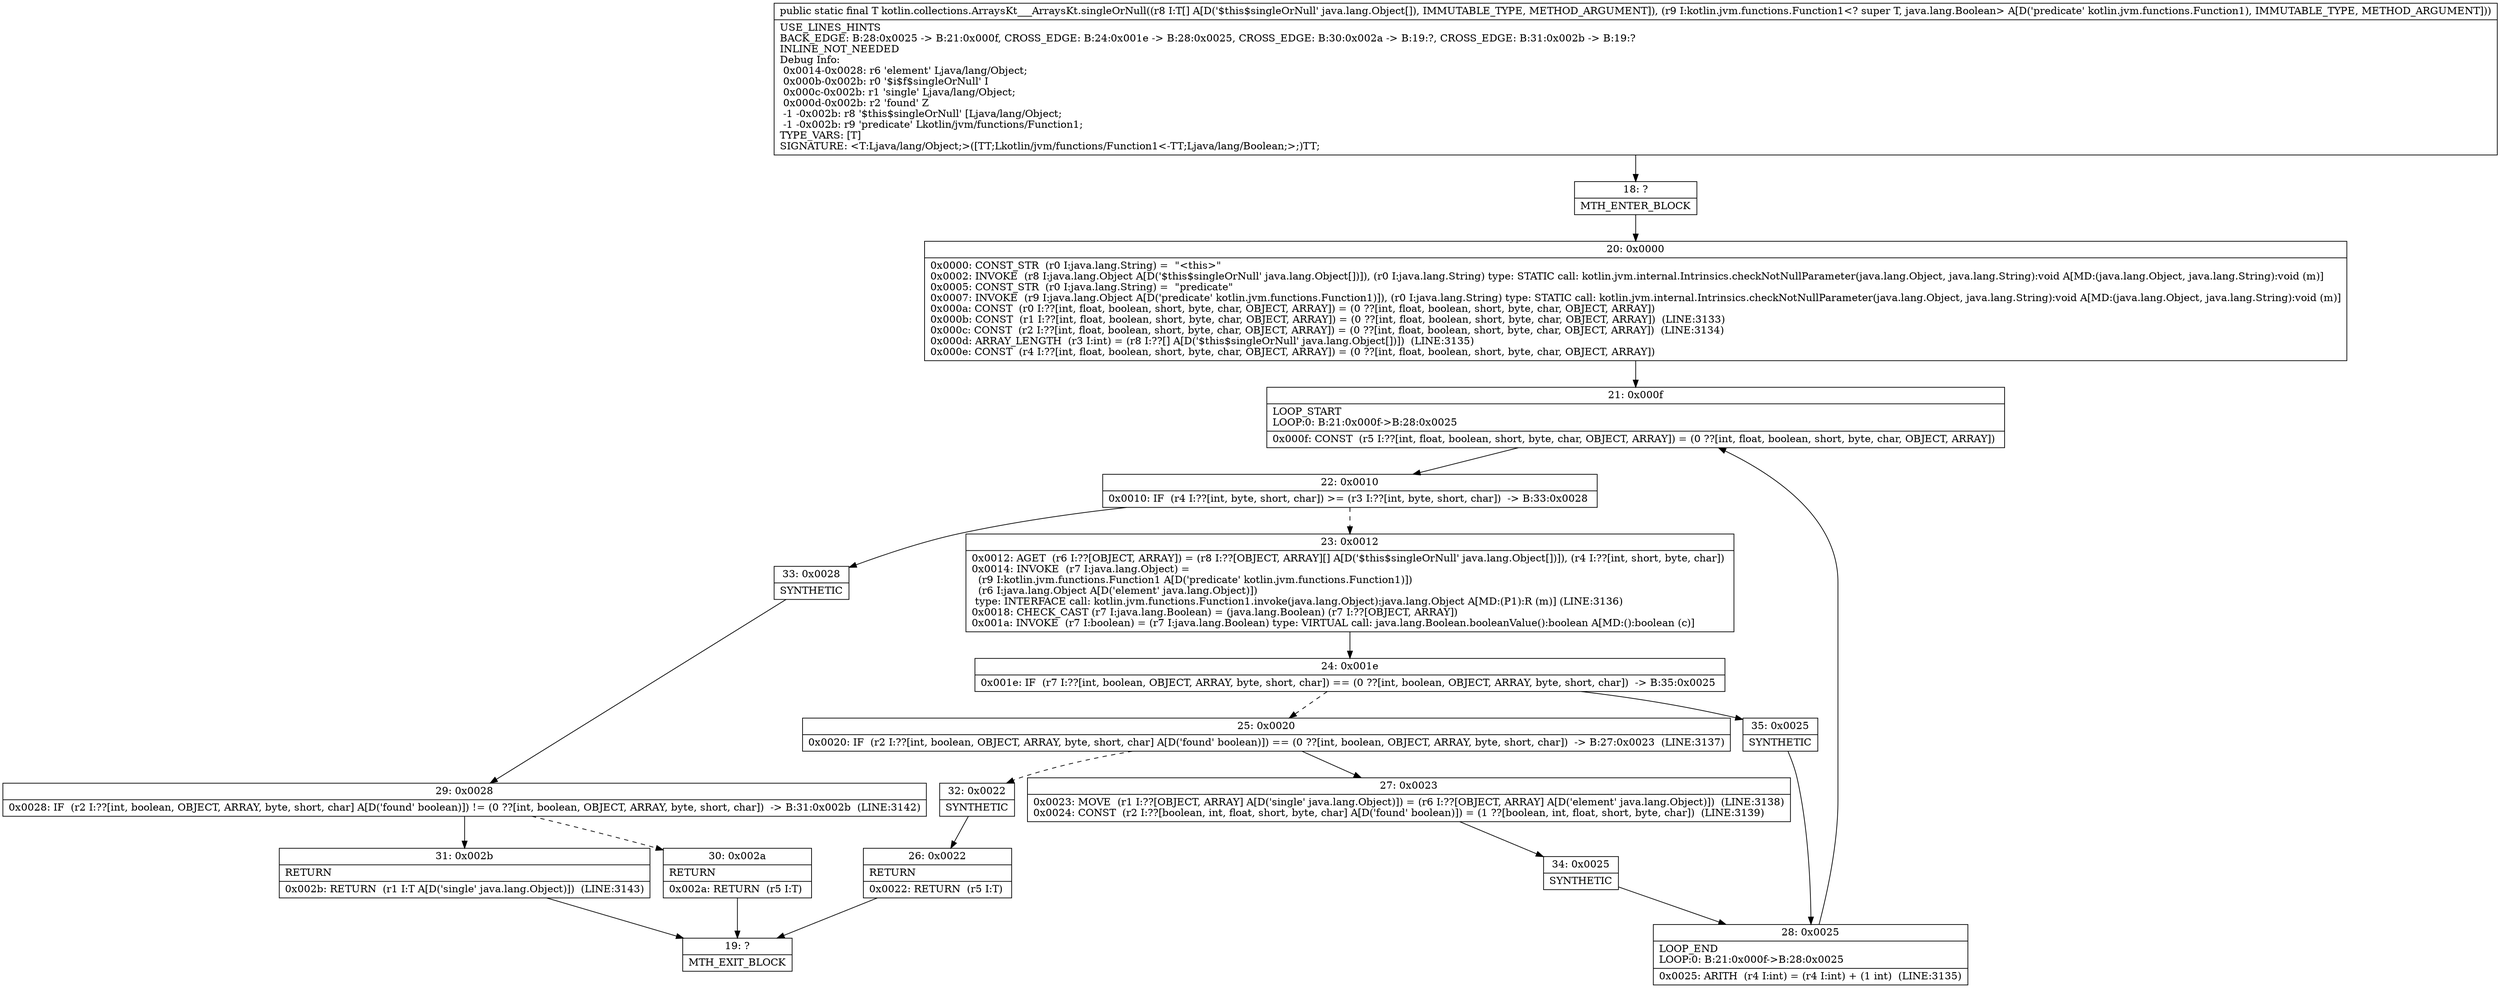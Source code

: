 digraph "CFG forkotlin.collections.ArraysKt___ArraysKt.singleOrNull([Ljava\/lang\/Object;Lkotlin\/jvm\/functions\/Function1;)Ljava\/lang\/Object;" {
Node_18 [shape=record,label="{18\:\ ?|MTH_ENTER_BLOCK\l}"];
Node_20 [shape=record,label="{20\:\ 0x0000|0x0000: CONST_STR  (r0 I:java.lang.String) =  \"\<this\>\" \l0x0002: INVOKE  (r8 I:java.lang.Object A[D('$this$singleOrNull' java.lang.Object[])]), (r0 I:java.lang.String) type: STATIC call: kotlin.jvm.internal.Intrinsics.checkNotNullParameter(java.lang.Object, java.lang.String):void A[MD:(java.lang.Object, java.lang.String):void (m)]\l0x0005: CONST_STR  (r0 I:java.lang.String) =  \"predicate\" \l0x0007: INVOKE  (r9 I:java.lang.Object A[D('predicate' kotlin.jvm.functions.Function1)]), (r0 I:java.lang.String) type: STATIC call: kotlin.jvm.internal.Intrinsics.checkNotNullParameter(java.lang.Object, java.lang.String):void A[MD:(java.lang.Object, java.lang.String):void (m)]\l0x000a: CONST  (r0 I:??[int, float, boolean, short, byte, char, OBJECT, ARRAY]) = (0 ??[int, float, boolean, short, byte, char, OBJECT, ARRAY]) \l0x000b: CONST  (r1 I:??[int, float, boolean, short, byte, char, OBJECT, ARRAY]) = (0 ??[int, float, boolean, short, byte, char, OBJECT, ARRAY])  (LINE:3133)\l0x000c: CONST  (r2 I:??[int, float, boolean, short, byte, char, OBJECT, ARRAY]) = (0 ??[int, float, boolean, short, byte, char, OBJECT, ARRAY])  (LINE:3134)\l0x000d: ARRAY_LENGTH  (r3 I:int) = (r8 I:??[] A[D('$this$singleOrNull' java.lang.Object[])])  (LINE:3135)\l0x000e: CONST  (r4 I:??[int, float, boolean, short, byte, char, OBJECT, ARRAY]) = (0 ??[int, float, boolean, short, byte, char, OBJECT, ARRAY]) \l}"];
Node_21 [shape=record,label="{21\:\ 0x000f|LOOP_START\lLOOP:0: B:21:0x000f\-\>B:28:0x0025\l|0x000f: CONST  (r5 I:??[int, float, boolean, short, byte, char, OBJECT, ARRAY]) = (0 ??[int, float, boolean, short, byte, char, OBJECT, ARRAY]) \l}"];
Node_22 [shape=record,label="{22\:\ 0x0010|0x0010: IF  (r4 I:??[int, byte, short, char]) \>= (r3 I:??[int, byte, short, char])  \-\> B:33:0x0028 \l}"];
Node_23 [shape=record,label="{23\:\ 0x0012|0x0012: AGET  (r6 I:??[OBJECT, ARRAY]) = (r8 I:??[OBJECT, ARRAY][] A[D('$this$singleOrNull' java.lang.Object[])]), (r4 I:??[int, short, byte, char]) \l0x0014: INVOKE  (r7 I:java.lang.Object) = \l  (r9 I:kotlin.jvm.functions.Function1 A[D('predicate' kotlin.jvm.functions.Function1)])\l  (r6 I:java.lang.Object A[D('element' java.lang.Object)])\l type: INTERFACE call: kotlin.jvm.functions.Function1.invoke(java.lang.Object):java.lang.Object A[MD:(P1):R (m)] (LINE:3136)\l0x0018: CHECK_CAST (r7 I:java.lang.Boolean) = (java.lang.Boolean) (r7 I:??[OBJECT, ARRAY]) \l0x001a: INVOKE  (r7 I:boolean) = (r7 I:java.lang.Boolean) type: VIRTUAL call: java.lang.Boolean.booleanValue():boolean A[MD:():boolean (c)]\l}"];
Node_24 [shape=record,label="{24\:\ 0x001e|0x001e: IF  (r7 I:??[int, boolean, OBJECT, ARRAY, byte, short, char]) == (0 ??[int, boolean, OBJECT, ARRAY, byte, short, char])  \-\> B:35:0x0025 \l}"];
Node_25 [shape=record,label="{25\:\ 0x0020|0x0020: IF  (r2 I:??[int, boolean, OBJECT, ARRAY, byte, short, char] A[D('found' boolean)]) == (0 ??[int, boolean, OBJECT, ARRAY, byte, short, char])  \-\> B:27:0x0023  (LINE:3137)\l}"];
Node_27 [shape=record,label="{27\:\ 0x0023|0x0023: MOVE  (r1 I:??[OBJECT, ARRAY] A[D('single' java.lang.Object)]) = (r6 I:??[OBJECT, ARRAY] A[D('element' java.lang.Object)])  (LINE:3138)\l0x0024: CONST  (r2 I:??[boolean, int, float, short, byte, char] A[D('found' boolean)]) = (1 ??[boolean, int, float, short, byte, char])  (LINE:3139)\l}"];
Node_34 [shape=record,label="{34\:\ 0x0025|SYNTHETIC\l}"];
Node_28 [shape=record,label="{28\:\ 0x0025|LOOP_END\lLOOP:0: B:21:0x000f\-\>B:28:0x0025\l|0x0025: ARITH  (r4 I:int) = (r4 I:int) + (1 int)  (LINE:3135)\l}"];
Node_32 [shape=record,label="{32\:\ 0x0022|SYNTHETIC\l}"];
Node_26 [shape=record,label="{26\:\ 0x0022|RETURN\l|0x0022: RETURN  (r5 I:T) \l}"];
Node_19 [shape=record,label="{19\:\ ?|MTH_EXIT_BLOCK\l}"];
Node_35 [shape=record,label="{35\:\ 0x0025|SYNTHETIC\l}"];
Node_33 [shape=record,label="{33\:\ 0x0028|SYNTHETIC\l}"];
Node_29 [shape=record,label="{29\:\ 0x0028|0x0028: IF  (r2 I:??[int, boolean, OBJECT, ARRAY, byte, short, char] A[D('found' boolean)]) != (0 ??[int, boolean, OBJECT, ARRAY, byte, short, char])  \-\> B:31:0x002b  (LINE:3142)\l}"];
Node_30 [shape=record,label="{30\:\ 0x002a|RETURN\l|0x002a: RETURN  (r5 I:T) \l}"];
Node_31 [shape=record,label="{31\:\ 0x002b|RETURN\l|0x002b: RETURN  (r1 I:T A[D('single' java.lang.Object)])  (LINE:3143)\l}"];
MethodNode[shape=record,label="{public static final T kotlin.collections.ArraysKt___ArraysKt.singleOrNull((r8 I:T[] A[D('$this$singleOrNull' java.lang.Object[]), IMMUTABLE_TYPE, METHOD_ARGUMENT]), (r9 I:kotlin.jvm.functions.Function1\<? super T, java.lang.Boolean\> A[D('predicate' kotlin.jvm.functions.Function1), IMMUTABLE_TYPE, METHOD_ARGUMENT]))  | USE_LINES_HINTS\lBACK_EDGE: B:28:0x0025 \-\> B:21:0x000f, CROSS_EDGE: B:24:0x001e \-\> B:28:0x0025, CROSS_EDGE: B:30:0x002a \-\> B:19:?, CROSS_EDGE: B:31:0x002b \-\> B:19:?\lINLINE_NOT_NEEDED\lDebug Info:\l  0x0014\-0x0028: r6 'element' Ljava\/lang\/Object;\l  0x000b\-0x002b: r0 '$i$f$singleOrNull' I\l  0x000c\-0x002b: r1 'single' Ljava\/lang\/Object;\l  0x000d\-0x002b: r2 'found' Z\l  \-1 \-0x002b: r8 '$this$singleOrNull' [Ljava\/lang\/Object;\l  \-1 \-0x002b: r9 'predicate' Lkotlin\/jvm\/functions\/Function1;\lTYPE_VARS: [T]\lSIGNATURE: \<T:Ljava\/lang\/Object;\>([TT;Lkotlin\/jvm\/functions\/Function1\<\-TT;Ljava\/lang\/Boolean;\>;)TT;\l}"];
MethodNode -> Node_18;Node_18 -> Node_20;
Node_20 -> Node_21;
Node_21 -> Node_22;
Node_22 -> Node_23[style=dashed];
Node_22 -> Node_33;
Node_23 -> Node_24;
Node_24 -> Node_25[style=dashed];
Node_24 -> Node_35;
Node_25 -> Node_27;
Node_25 -> Node_32[style=dashed];
Node_27 -> Node_34;
Node_34 -> Node_28;
Node_28 -> Node_21;
Node_32 -> Node_26;
Node_26 -> Node_19;
Node_35 -> Node_28;
Node_33 -> Node_29;
Node_29 -> Node_30[style=dashed];
Node_29 -> Node_31;
Node_30 -> Node_19;
Node_31 -> Node_19;
}

